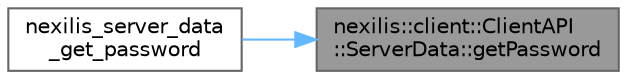 digraph "nexilis::client::ClientAPI::ServerData::getPassword"
{
 // LATEX_PDF_SIZE
  bgcolor="transparent";
  edge [fontname=Helvetica,fontsize=10,labelfontname=Helvetica,labelfontsize=10];
  node [fontname=Helvetica,fontsize=10,shape=box,height=0.2,width=0.4];
  rankdir="RL";
  Node1 [id="Node000001",label="nexilis::client::ClientAPI\l::ServerData::getPassword",height=0.2,width=0.4,color="gray40", fillcolor="grey60", style="filled", fontcolor="black",tooltip=" "];
  Node1 -> Node2 [id="edge1_Node000001_Node000002",dir="back",color="steelblue1",style="solid",tooltip=" "];
  Node2 [id="Node000002",label="nexilis_server_data\l_get_password",height=0.2,width=0.4,color="grey40", fillcolor="white", style="filled",URL="$d0/d6e/client__api__c_8cc.html#a0fd57ad1bb0b1a3f8f6830a97ca189e1",tooltip=" "];
}
